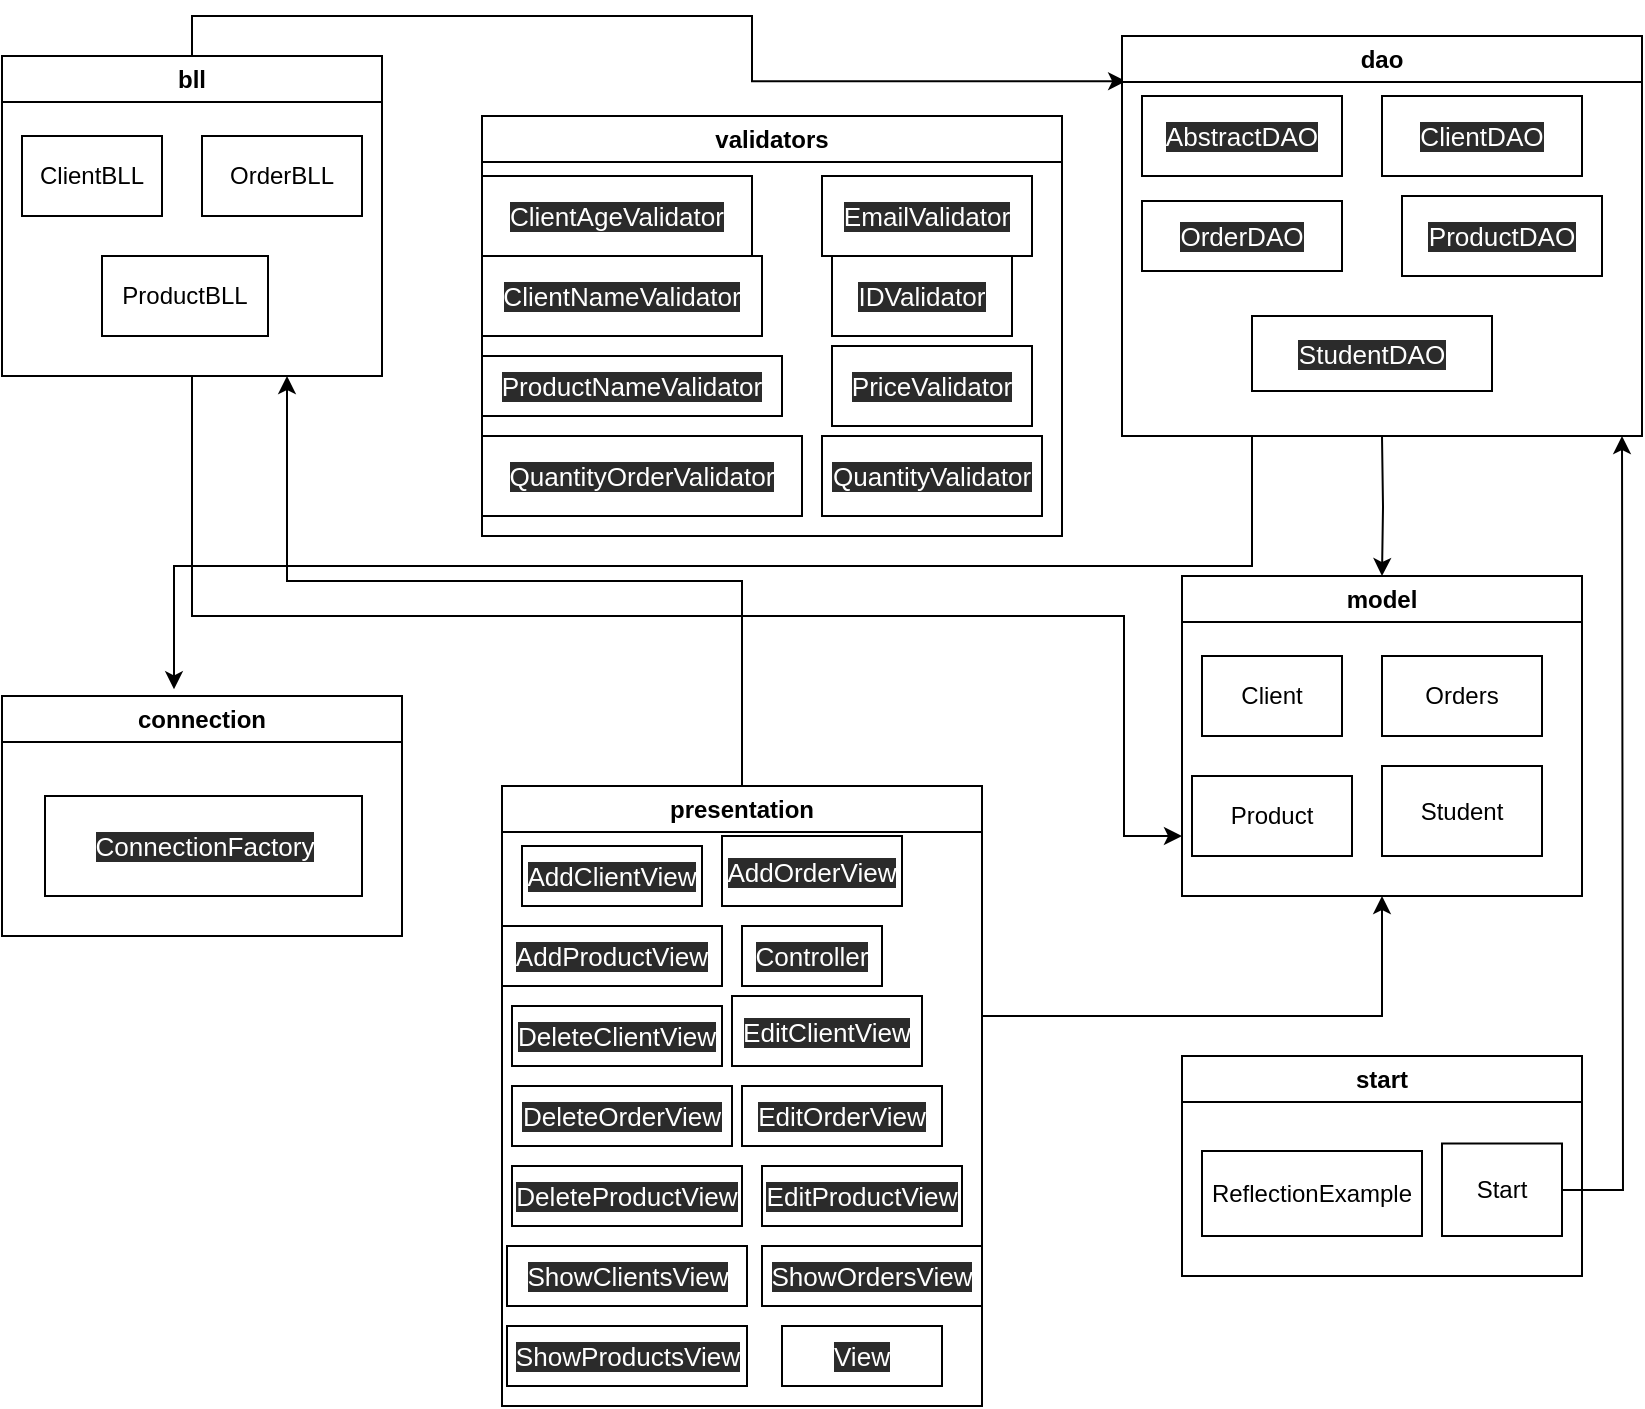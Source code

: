 <mxfile version="21.3.5" type="device">
  <diagram name="Page-1" id="YgmhJMIQG2gqitAd2pZI">
    <mxGraphModel dx="1235" dy="684" grid="1" gridSize="10" guides="1" tooltips="1" connect="1" arrows="1" fold="1" page="1" pageScale="1" pageWidth="850" pageHeight="1100" math="0" shadow="0">
      <root>
        <mxCell id="0" />
        <mxCell id="1" parent="0" />
        <mxCell id="MiNu9TwSPRhiVauPR68H-59" style="edgeStyle=orthogonalEdgeStyle;rounded=0;orthogonalLoop=1;jettySize=auto;html=1;exitX=0.5;exitY=0;exitDx=0;exitDy=0;entryX=0.008;entryY=0.113;entryDx=0;entryDy=0;entryPerimeter=0;" edge="1" parent="1" source="MiNu9TwSPRhiVauPR68H-1" target="MiNu9TwSPRhiVauPR68H-20">
          <mxGeometry relative="1" as="geometry" />
        </mxCell>
        <mxCell id="MiNu9TwSPRhiVauPR68H-61" style="edgeStyle=orthogonalEdgeStyle;rounded=0;orthogonalLoop=1;jettySize=auto;html=1;exitX=0.5;exitY=1;exitDx=0;exitDy=0;" edge="1" parent="1" source="MiNu9TwSPRhiVauPR68H-1">
          <mxGeometry relative="1" as="geometry">
            <mxPoint x="610" y="420" as="targetPoint" />
            <Array as="points">
              <mxPoint x="115" y="310" />
              <mxPoint x="581" y="310" />
            </Array>
          </mxGeometry>
        </mxCell>
        <mxCell id="MiNu9TwSPRhiVauPR68H-1" value="bll" style="swimlane;whiteSpace=wrap;html=1;" vertex="1" parent="1">
          <mxGeometry x="20" y="30" width="190" height="160" as="geometry" />
        </mxCell>
        <mxCell id="MiNu9TwSPRhiVauPR68H-2" value="ClientBLL" style="rounded=0;whiteSpace=wrap;html=1;" vertex="1" parent="MiNu9TwSPRhiVauPR68H-1">
          <mxGeometry x="10" y="40" width="70" height="40" as="geometry" />
        </mxCell>
        <mxCell id="MiNu9TwSPRhiVauPR68H-3" value="OrderBLL" style="rounded=0;whiteSpace=wrap;html=1;" vertex="1" parent="MiNu9TwSPRhiVauPR68H-1">
          <mxGeometry x="100" y="40" width="80" height="40" as="geometry" />
        </mxCell>
        <mxCell id="MiNu9TwSPRhiVauPR68H-4" value="ProductBLL" style="rounded=0;whiteSpace=wrap;html=1;" vertex="1" parent="MiNu9TwSPRhiVauPR68H-1">
          <mxGeometry x="50" y="100" width="83" height="40" as="geometry" />
        </mxCell>
        <mxCell id="MiNu9TwSPRhiVauPR68H-5" value="validators" style="swimlane;whiteSpace=wrap;html=1;" vertex="1" parent="1">
          <mxGeometry x="260" y="60" width="290" height="210" as="geometry" />
        </mxCell>
        <mxCell id="MiNu9TwSPRhiVauPR68H-6" value="&lt;div style=&quot;background-color: rgb(43, 43, 43); font-size: 9.8pt;&quot;&gt;&lt;font color=&quot;#ffffff&quot;&gt;ClientAgeValidator&lt;/font&gt;&lt;/div&gt;" style="rounded=0;whiteSpace=wrap;html=1;" vertex="1" parent="MiNu9TwSPRhiVauPR68H-5">
          <mxGeometry y="30" width="135" height="40" as="geometry" />
        </mxCell>
        <mxCell id="MiNu9TwSPRhiVauPR68H-8" value="&lt;div style=&quot;background-color: rgb(43, 43, 43); font-size: 9.8pt;&quot;&gt;&lt;font color=&quot;#ffffff&quot;&gt;ClientNameValidator&lt;/font&gt;&lt;/div&gt;" style="rounded=0;whiteSpace=wrap;html=1;" vertex="1" parent="MiNu9TwSPRhiVauPR68H-5">
          <mxGeometry y="70" width="140" height="40" as="geometry" />
        </mxCell>
        <mxCell id="MiNu9TwSPRhiVauPR68H-9" value="&lt;div style=&quot;background-color: rgb(43, 43, 43); font-size: 9.8pt;&quot;&gt;&lt;font color=&quot;#ffffff&quot;&gt; EmailValidator&lt;/font&gt;&lt;/div&gt;" style="rounded=0;whiteSpace=wrap;html=1;" vertex="1" parent="MiNu9TwSPRhiVauPR68H-5">
          <mxGeometry x="170" y="30" width="105" height="40" as="geometry" />
        </mxCell>
        <mxCell id="MiNu9TwSPRhiVauPR68H-10" value="&lt;div style=&quot;background-color: rgb(43, 43, 43); font-size: 9.8pt;&quot;&gt;&lt;font color=&quot;#ffffff&quot;&gt;IDValidator&lt;/font&gt;&lt;/div&gt;" style="rounded=0;whiteSpace=wrap;html=1;" vertex="1" parent="MiNu9TwSPRhiVauPR68H-5">
          <mxGeometry x="175" y="70" width="90" height="40" as="geometry" />
        </mxCell>
        <mxCell id="MiNu9TwSPRhiVauPR68H-12" value="&lt;div style=&quot;background-color: rgb(43, 43, 43); font-size: 9.8pt;&quot;&gt;&lt;font color=&quot;#ffffff&quot;&gt;PriceValidator&lt;/font&gt;&lt;/div&gt;" style="rounded=0;whiteSpace=wrap;html=1;" vertex="1" parent="MiNu9TwSPRhiVauPR68H-5">
          <mxGeometry x="175" y="115" width="100" height="40" as="geometry" />
        </mxCell>
        <mxCell id="MiNu9TwSPRhiVauPR68H-11" value="&lt;div style=&quot;background-color: rgb(43, 43, 43); font-size: 9.8pt;&quot;&gt;&lt;font color=&quot;#ffffff&quot;&gt;ProductNameValidator&lt;/font&gt;&lt;/div&gt;" style="rounded=0;whiteSpace=wrap;html=1;" vertex="1" parent="MiNu9TwSPRhiVauPR68H-5">
          <mxGeometry y="120" width="150" height="30" as="geometry" />
        </mxCell>
        <mxCell id="MiNu9TwSPRhiVauPR68H-14" value="&lt;div style=&quot;background-color: rgb(43, 43, 43); font-size: 9.8pt;&quot;&gt;&lt;font color=&quot;#ffffff&quot;&gt;QuantityOrderValidator&lt;/font&gt;&lt;/div&gt;" style="rounded=0;whiteSpace=wrap;html=1;" vertex="1" parent="MiNu9TwSPRhiVauPR68H-5">
          <mxGeometry y="160" width="160" height="40" as="geometry" />
        </mxCell>
        <mxCell id="MiNu9TwSPRhiVauPR68H-13" value="&lt;div style=&quot;background-color: rgb(43, 43, 43); font-size: 9.8pt;&quot;&gt;&lt;font color=&quot;#ffffff&quot;&gt;QuantityValidator&lt;/font&gt;&lt;/div&gt;" style="rounded=0;whiteSpace=wrap;html=1;" vertex="1" parent="MiNu9TwSPRhiVauPR68H-5">
          <mxGeometry x="170" y="160" width="110" height="40" as="geometry" />
        </mxCell>
        <mxCell id="MiNu9TwSPRhiVauPR68H-15" style="edgeStyle=orthogonalEdgeStyle;rounded=0;orthogonalLoop=1;jettySize=auto;html=1;exitX=0.5;exitY=1;exitDx=0;exitDy=0;" edge="1" parent="MiNu9TwSPRhiVauPR68H-5" source="MiNu9TwSPRhiVauPR68H-13" target="MiNu9TwSPRhiVauPR68H-13">
          <mxGeometry relative="1" as="geometry" />
        </mxCell>
        <mxCell id="MiNu9TwSPRhiVauPR68H-18" value="connection" style="swimlane;whiteSpace=wrap;html=1;" vertex="1" parent="1">
          <mxGeometry x="20" y="350" width="200" height="120" as="geometry" />
        </mxCell>
        <mxCell id="MiNu9TwSPRhiVauPR68H-19" value="&lt;div style=&quot;background-color: rgb(43, 43, 43); font-size: 9.8pt;&quot;&gt;&lt;font color=&quot;#ffffff&quot;&gt;ConnectionFactory&lt;/font&gt;&lt;/div&gt;" style="rounded=0;whiteSpace=wrap;html=1;" vertex="1" parent="MiNu9TwSPRhiVauPR68H-18">
          <mxGeometry x="21.5" y="50" width="158.5" height="50" as="geometry" />
        </mxCell>
        <mxCell id="MiNu9TwSPRhiVauPR68H-58" style="edgeStyle=orthogonalEdgeStyle;rounded=0;orthogonalLoop=1;jettySize=auto;html=1;exitX=0.25;exitY=1;exitDx=0;exitDy=0;entryX=0.43;entryY=-0.028;entryDx=0;entryDy=0;entryPerimeter=0;" edge="1" parent="1" source="MiNu9TwSPRhiVauPR68H-20" target="MiNu9TwSPRhiVauPR68H-18">
          <mxGeometry relative="1" as="geometry" />
        </mxCell>
        <mxCell id="MiNu9TwSPRhiVauPR68H-20" value="dao" style="swimlane;whiteSpace=wrap;html=1;" vertex="1" parent="1">
          <mxGeometry x="580" y="20" width="260" height="200" as="geometry" />
        </mxCell>
        <mxCell id="MiNu9TwSPRhiVauPR68H-30" value="&lt;div style=&quot;background-color: rgb(43, 43, 43); font-size: 9.8pt;&quot;&gt;&lt;font color=&quot;#ffffff&quot;&gt;AbstractDAO&lt;/font&gt;&lt;/div&gt;" style="rounded=0;whiteSpace=wrap;html=1;" vertex="1" parent="MiNu9TwSPRhiVauPR68H-20">
          <mxGeometry x="10" y="30" width="100" height="40" as="geometry" />
        </mxCell>
        <mxCell id="MiNu9TwSPRhiVauPR68H-29" value="&lt;div style=&quot;background-color: rgb(43, 43, 43); font-size: 9.8pt;&quot;&gt;&lt;font color=&quot;#ffffff&quot;&gt;ClientDAO&lt;/font&gt;&lt;/div&gt;" style="rounded=0;whiteSpace=wrap;html=1;" vertex="1" parent="MiNu9TwSPRhiVauPR68H-20">
          <mxGeometry x="130" y="30" width="100" height="40" as="geometry" />
        </mxCell>
        <mxCell id="MiNu9TwSPRhiVauPR68H-28" value="&lt;div style=&quot;background-color: rgb(43, 43, 43); font-size: 9.8pt;&quot;&gt;&lt;font color=&quot;#ffffff&quot;&gt;OrderDAO&lt;/font&gt;&lt;/div&gt;" style="rounded=0;whiteSpace=wrap;html=1;" vertex="1" parent="MiNu9TwSPRhiVauPR68H-20">
          <mxGeometry x="10" y="82.5" width="100" height="35" as="geometry" />
        </mxCell>
        <mxCell id="MiNu9TwSPRhiVauPR68H-27" value="&lt;div style=&quot;background-color: rgb(43, 43, 43); font-size: 9.8pt;&quot;&gt;&lt;font style=&quot;&quot; color=&quot;#ffffff&quot;&gt;ProductDAO&lt;/font&gt;&lt;/div&gt;" style="rounded=0;whiteSpace=wrap;html=1;" vertex="1" parent="MiNu9TwSPRhiVauPR68H-20">
          <mxGeometry x="140" y="80" width="100" height="40" as="geometry" />
        </mxCell>
        <mxCell id="MiNu9TwSPRhiVauPR68H-26" value="&lt;div style=&quot;background-color: rgb(43, 43, 43); font-size: 9.8pt;&quot;&gt;&lt;font color=&quot;#ffffff&quot;&gt;StudentDAO&lt;/font&gt;&lt;/div&gt;" style="rounded=0;whiteSpace=wrap;html=1;" vertex="1" parent="MiNu9TwSPRhiVauPR68H-20">
          <mxGeometry x="65" y="140" width="120" height="37.5" as="geometry" />
        </mxCell>
        <mxCell id="MiNu9TwSPRhiVauPR68H-31" value="model" style="swimlane;whiteSpace=wrap;html=1;" vertex="1" parent="1">
          <mxGeometry x="610" y="290" width="200" height="160" as="geometry" />
        </mxCell>
        <mxCell id="MiNu9TwSPRhiVauPR68H-25" value="Client" style="rounded=0;whiteSpace=wrap;html=1;" vertex="1" parent="MiNu9TwSPRhiVauPR68H-31">
          <mxGeometry x="10" y="40" width="70" height="40" as="geometry" />
        </mxCell>
        <mxCell id="MiNu9TwSPRhiVauPR68H-24" value="Orders" style="rounded=0;whiteSpace=wrap;html=1;" vertex="1" parent="MiNu9TwSPRhiVauPR68H-31">
          <mxGeometry x="100" y="40" width="80" height="40" as="geometry" />
        </mxCell>
        <mxCell id="MiNu9TwSPRhiVauPR68H-23" value="Product" style="rounded=0;whiteSpace=wrap;html=1;" vertex="1" parent="MiNu9TwSPRhiVauPR68H-31">
          <mxGeometry x="5" y="100" width="80" height="40" as="geometry" />
        </mxCell>
        <mxCell id="MiNu9TwSPRhiVauPR68H-22" value="Student" style="rounded=0;whiteSpace=wrap;html=1;" vertex="1" parent="MiNu9TwSPRhiVauPR68H-31">
          <mxGeometry x="100" y="95" width="80" height="45" as="geometry" />
        </mxCell>
        <mxCell id="MiNu9TwSPRhiVauPR68H-33" value="start" style="swimlane;whiteSpace=wrap;html=1;" vertex="1" parent="1">
          <mxGeometry x="610" y="530" width="200" height="110" as="geometry" />
        </mxCell>
        <mxCell id="MiNu9TwSPRhiVauPR68H-34" value="ReflectionExample" style="rounded=0;whiteSpace=wrap;html=1;" vertex="1" parent="MiNu9TwSPRhiVauPR68H-33">
          <mxGeometry x="10" y="47.5" width="110" height="42.5" as="geometry" />
        </mxCell>
        <mxCell id="MiNu9TwSPRhiVauPR68H-63" style="edgeStyle=orthogonalEdgeStyle;rounded=0;orthogonalLoop=1;jettySize=auto;html=1;" edge="1" parent="MiNu9TwSPRhiVauPR68H-33" source="MiNu9TwSPRhiVauPR68H-35">
          <mxGeometry relative="1" as="geometry">
            <mxPoint x="220" y="-310" as="targetPoint" />
          </mxGeometry>
        </mxCell>
        <mxCell id="MiNu9TwSPRhiVauPR68H-35" value="Start" style="rounded=0;whiteSpace=wrap;html=1;" vertex="1" parent="MiNu9TwSPRhiVauPR68H-33">
          <mxGeometry x="130" y="43.75" width="60" height="46.25" as="geometry" />
        </mxCell>
        <mxCell id="MiNu9TwSPRhiVauPR68H-56" style="edgeStyle=orthogonalEdgeStyle;rounded=0;orthogonalLoop=1;jettySize=auto;html=1;entryX=0.5;entryY=1;entryDx=0;entryDy=0;" edge="1" parent="1" source="MiNu9TwSPRhiVauPR68H-36" target="MiNu9TwSPRhiVauPR68H-31">
          <mxGeometry relative="1" as="geometry">
            <Array as="points">
              <mxPoint x="710" y="510" />
            </Array>
          </mxGeometry>
        </mxCell>
        <mxCell id="MiNu9TwSPRhiVauPR68H-62" style="edgeStyle=orthogonalEdgeStyle;rounded=0;orthogonalLoop=1;jettySize=auto;html=1;exitX=0.5;exitY=0;exitDx=0;exitDy=0;entryX=0.75;entryY=1;entryDx=0;entryDy=0;" edge="1" parent="1" source="MiNu9TwSPRhiVauPR68H-36" target="MiNu9TwSPRhiVauPR68H-1">
          <mxGeometry relative="1" as="geometry">
            <mxPoint x="160" y="200" as="targetPoint" />
          </mxGeometry>
        </mxCell>
        <mxCell id="MiNu9TwSPRhiVauPR68H-36" value="presentation" style="swimlane;whiteSpace=wrap;html=1;" vertex="1" parent="1">
          <mxGeometry x="270" y="395" width="240" height="310" as="geometry" />
        </mxCell>
        <mxCell id="MiNu9TwSPRhiVauPR68H-50" value="&lt;div style=&quot;background-color: rgb(43, 43, 43); font-size: 9.8pt;&quot;&gt;&lt;font color=&quot;#ffffff&quot;&gt;AddClientView&lt;/font&gt;&lt;/div&gt;" style="rounded=0;whiteSpace=wrap;html=1;" vertex="1" parent="MiNu9TwSPRhiVauPR68H-36">
          <mxGeometry x="10" y="30" width="90" height="30" as="geometry" />
        </mxCell>
        <mxCell id="MiNu9TwSPRhiVauPR68H-49" value="&lt;div style=&quot;background-color: rgb(43, 43, 43); font-size: 9.8pt;&quot;&gt;&lt;font color=&quot;#ffffff&quot;&gt;AddOrderView&lt;/font&gt;&lt;/div&gt;" style="rounded=0;whiteSpace=wrap;html=1;" vertex="1" parent="MiNu9TwSPRhiVauPR68H-36">
          <mxGeometry x="110" y="25" width="90" height="35" as="geometry" />
        </mxCell>
        <mxCell id="MiNu9TwSPRhiVauPR68H-48" value="&lt;div style=&quot;background-color: rgb(43, 43, 43); font-size: 9.8pt;&quot;&gt;&lt;font color=&quot;#ffffff&quot;&gt;AddProductView&lt;/font&gt;&lt;/div&gt;" style="rounded=0;whiteSpace=wrap;html=1;" vertex="1" parent="MiNu9TwSPRhiVauPR68H-36">
          <mxGeometry y="70" width="110" height="30" as="geometry" />
        </mxCell>
        <mxCell id="MiNu9TwSPRhiVauPR68H-45" value="&lt;div style=&quot;background-color: rgb(43, 43, 43); font-size: 9.8pt;&quot;&gt;&lt;font color=&quot;#ffffff&quot;&gt;Controller&lt;/font&gt;&lt;/div&gt;" style="rounded=0;whiteSpace=wrap;html=1;" vertex="1" parent="MiNu9TwSPRhiVauPR68H-36">
          <mxGeometry x="120" y="70" width="70" height="30" as="geometry" />
        </mxCell>
        <mxCell id="MiNu9TwSPRhiVauPR68H-47" value="&lt;div style=&quot;background-color: rgb(43, 43, 43); font-size: 9.8pt;&quot;&gt;&lt;font color=&quot;#ffffff&quot;&gt;DeleteClientView&lt;/font&gt;&lt;/div&gt;" style="rounded=0;whiteSpace=wrap;html=1;" vertex="1" parent="MiNu9TwSPRhiVauPR68H-36">
          <mxGeometry x="5" y="110" width="105" height="30" as="geometry" />
        </mxCell>
        <mxCell id="MiNu9TwSPRhiVauPR68H-46" value="&lt;div style=&quot;background-color: rgb(43, 43, 43); font-size: 9.8pt;&quot;&gt;&lt;font color=&quot;#ffffff&quot;&gt;DeleteOrderView&lt;/font&gt;&lt;/div&gt;" style="rounded=0;whiteSpace=wrap;html=1;" vertex="1" parent="MiNu9TwSPRhiVauPR68H-36">
          <mxGeometry x="5" y="150" width="110" height="30" as="geometry" />
        </mxCell>
        <mxCell id="MiNu9TwSPRhiVauPR68H-44" value="&lt;div style=&quot;background-color: rgb(43, 43, 43); font-size: 9.8pt;&quot;&gt;&lt;font color=&quot;#ffffff&quot;&gt;DeleteProductView&lt;/font&gt;&lt;/div&gt;" style="rounded=0;whiteSpace=wrap;html=1;" vertex="1" parent="MiNu9TwSPRhiVauPR68H-36">
          <mxGeometry x="5" y="190" width="115" height="30" as="geometry" />
        </mxCell>
        <mxCell id="MiNu9TwSPRhiVauPR68H-43" value="&lt;div style=&quot;background-color: rgb(43, 43, 43); font-size: 9.8pt;&quot;&gt;&lt;font color=&quot;#ffffff&quot;&gt;EditClientView&lt;/font&gt;&lt;/div&gt;" style="rounded=0;whiteSpace=wrap;html=1;" vertex="1" parent="MiNu9TwSPRhiVauPR68H-36">
          <mxGeometry x="115" y="105" width="95" height="35" as="geometry" />
        </mxCell>
        <mxCell id="MiNu9TwSPRhiVauPR68H-42" value="&lt;div style=&quot;background-color: rgb(43, 43, 43); font-size: 9.8pt;&quot;&gt;&lt;font color=&quot;#ffffff&quot;&gt;EditOrderView&lt;/font&gt;&lt;/div&gt;" style="rounded=0;whiteSpace=wrap;html=1;" vertex="1" parent="MiNu9TwSPRhiVauPR68H-36">
          <mxGeometry x="120" y="150" width="100" height="30" as="geometry" />
        </mxCell>
        <mxCell id="MiNu9TwSPRhiVauPR68H-41" value="&lt;div style=&quot;background-color: rgb(43, 43, 43); font-size: 9.8pt;&quot;&gt;&lt;font color=&quot;#ffffff&quot;&gt;EditProductView&lt;/font&gt;&lt;/div&gt;" style="rounded=0;whiteSpace=wrap;html=1;" vertex="1" parent="MiNu9TwSPRhiVauPR68H-36">
          <mxGeometry x="130" y="190" width="100" height="30" as="geometry" />
        </mxCell>
        <mxCell id="MiNu9TwSPRhiVauPR68H-40" value="&lt;div style=&quot;background-color: rgb(43, 43, 43); font-size: 9.8pt;&quot;&gt;&lt;font color=&quot;#ffffff&quot;&gt;ShowClientsView&lt;/font&gt;&lt;/div&gt;" style="rounded=0;whiteSpace=wrap;html=1;" vertex="1" parent="MiNu9TwSPRhiVauPR68H-36">
          <mxGeometry x="2.5" y="230" width="120" height="30" as="geometry" />
        </mxCell>
        <mxCell id="MiNu9TwSPRhiVauPR68H-39" value="&lt;div style=&quot;background-color: rgb(43, 43, 43); font-size: 9.8pt;&quot;&gt;&lt;font color=&quot;#ffffff&quot;&gt;ShowOrdersView&lt;/font&gt;&lt;/div&gt;" style="rounded=0;whiteSpace=wrap;html=1;" vertex="1" parent="MiNu9TwSPRhiVauPR68H-36">
          <mxGeometry x="130" y="230" width="110" height="30" as="geometry" />
        </mxCell>
        <mxCell id="MiNu9TwSPRhiVauPR68H-38" value="&lt;div style=&quot;background-color: rgb(43, 43, 43); font-size: 9.8pt;&quot;&gt;&lt;font color=&quot;#ffffff&quot;&gt; ShowProductsView&lt;/font&gt;&lt;/div&gt;" style="rounded=0;whiteSpace=wrap;html=1;" vertex="1" parent="MiNu9TwSPRhiVauPR68H-36">
          <mxGeometry x="2.5" y="270" width="120" height="30" as="geometry" />
        </mxCell>
        <mxCell id="MiNu9TwSPRhiVauPR68H-37" value="&lt;div style=&quot;background-color: rgb(43, 43, 43); font-size: 9.8pt;&quot;&gt;&lt;font color=&quot;#ffffff&quot;&gt;View&lt;/font&gt;&lt;/div&gt;" style="rounded=0;whiteSpace=wrap;html=1;" vertex="1" parent="MiNu9TwSPRhiVauPR68H-36">
          <mxGeometry x="140" y="270" width="80" height="30" as="geometry" />
        </mxCell>
        <mxCell id="MiNu9TwSPRhiVauPR68H-57" style="edgeStyle=orthogonalEdgeStyle;rounded=0;orthogonalLoop=1;jettySize=auto;html=1;entryX=0.5;entryY=0;entryDx=0;entryDy=0;" edge="1" parent="1" target="MiNu9TwSPRhiVauPR68H-31">
          <mxGeometry relative="1" as="geometry">
            <mxPoint x="710" y="220" as="sourcePoint" />
          </mxGeometry>
        </mxCell>
      </root>
    </mxGraphModel>
  </diagram>
</mxfile>
